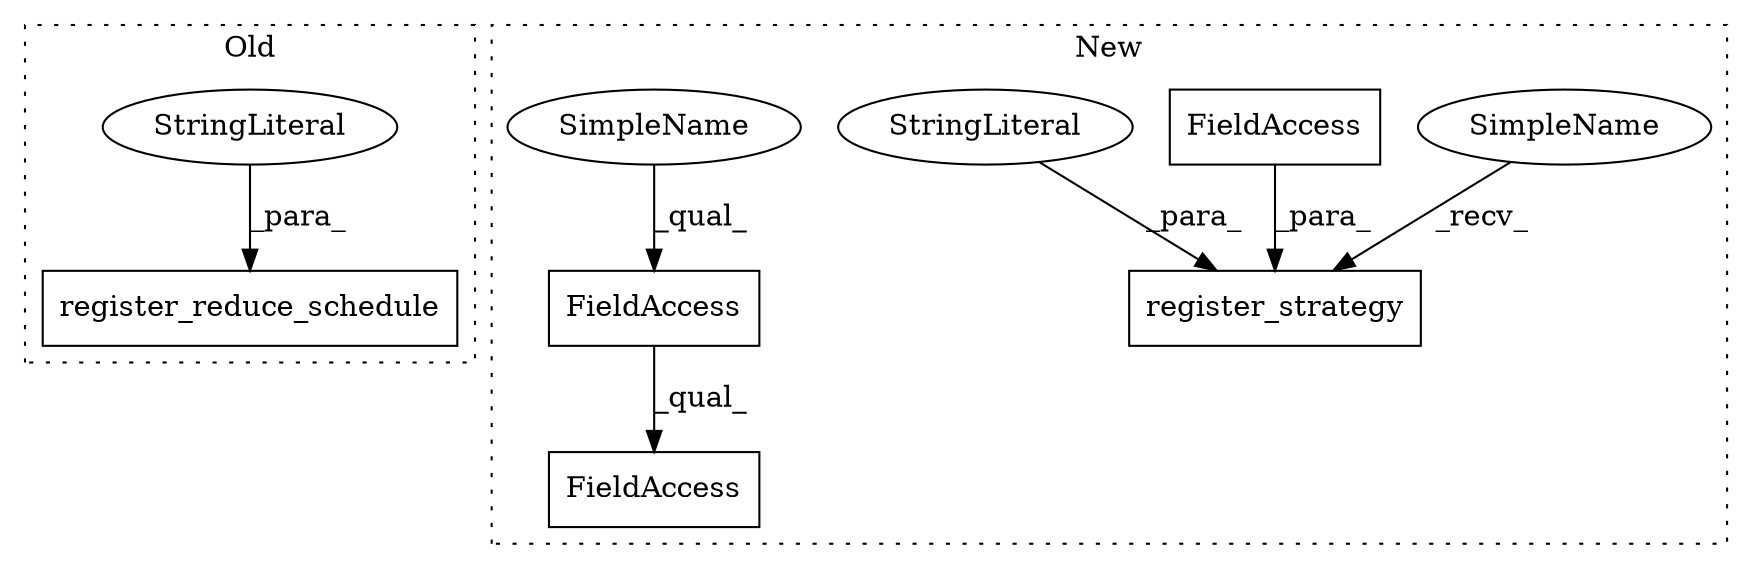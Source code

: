 digraph G {
subgraph cluster0 {
1 [label="register_reduce_schedule" a="32" s="16906,16949" l="25,1" shape="box"];
5 [label="StringLiteral" a="45" s="16931" l="18" shape="ellipse"];
label = "Old";
style="dotted";
}
subgraph cluster1 {
2 [label="register_strategy" a="32" s="17237,17309" l="18,1" shape="box"];
3 [label="FieldAccess" a="22" s="17276" l="33" shape="box"];
4 [label="StringLiteral" a="45" s="17255" l="20" shape="ellipse"];
6 [label="FieldAccess" a="22" s="17357" l="12" shape="box"];
7 [label="FieldAccess" a="22" s="17357" l="33" shape="box"];
8 [label="SimpleName" a="42" s="17357" l="2" shape="ellipse"];
9 [label="SimpleName" a="42" s="17234" l="2" shape="ellipse"];
label = "New";
style="dotted";
}
3 -> 2 [label="_para_"];
4 -> 2 [label="_para_"];
5 -> 1 [label="_para_"];
6 -> 7 [label="_qual_"];
8 -> 6 [label="_qual_"];
9 -> 2 [label="_recv_"];
}